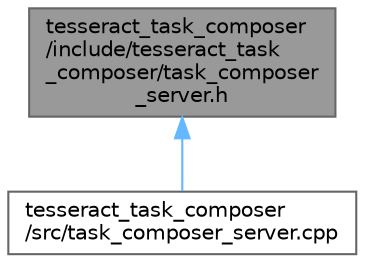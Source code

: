 digraph "tesseract_task_composer/include/tesseract_task_composer/task_composer_server.h"
{
 // LATEX_PDF_SIZE
  bgcolor="transparent";
  edge [fontname=Helvetica,fontsize=10,labelfontname=Helvetica,labelfontsize=10];
  node [fontname=Helvetica,fontsize=10,shape=box,height=0.2,width=0.4];
  Node1 [label="tesseract_task_composer\l/include/tesseract_task\l_composer/task_composer\l_server.h",height=0.2,width=0.4,color="gray40", fillcolor="grey60", style="filled", fontcolor="black",tooltip="A task server."];
  Node1 -> Node2 [dir="back",color="steelblue1",style="solid"];
  Node2 [label="tesseract_task_composer\l/src/task_composer_server.cpp",height=0.2,width=0.4,color="grey40", fillcolor="white", style="filled",URL="$dc/d0c/task__composer__server_8cpp.html",tooltip=" "];
}

